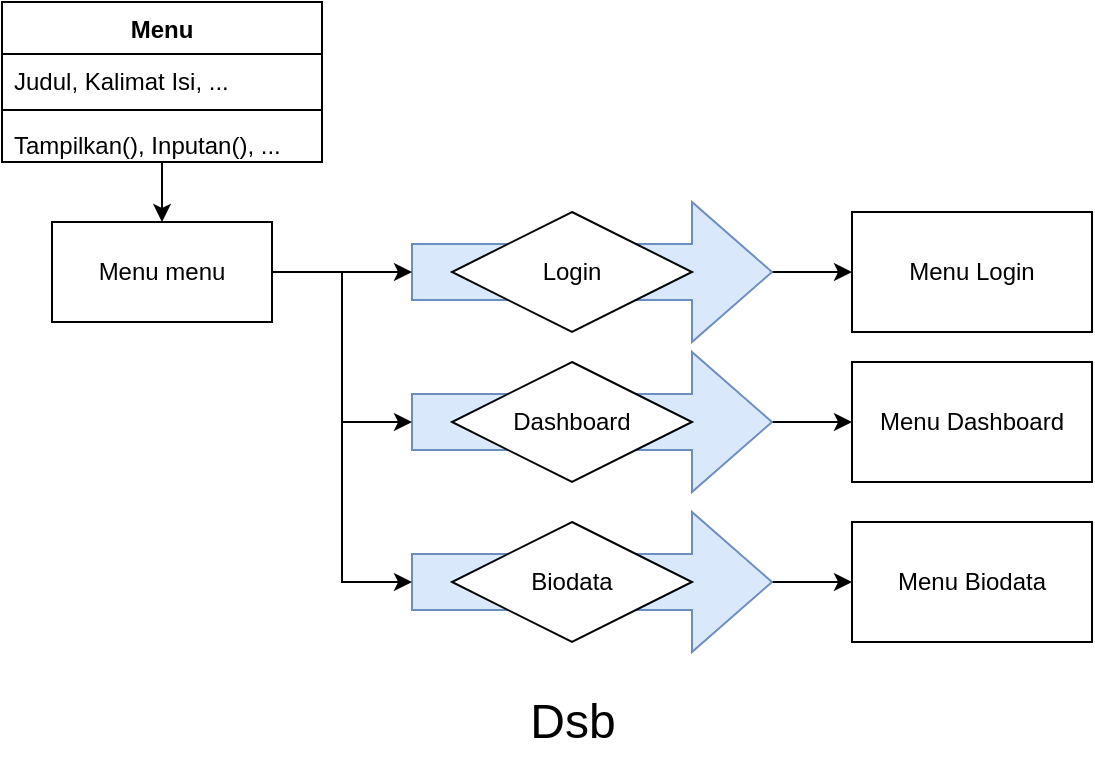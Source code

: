 <mxfile version="24.7.4">
  <diagram name="Page-1" id="2m1zQyBQIh7P-2sPe487">
    <mxGraphModel dx="733" dy="368" grid="1" gridSize="10" guides="1" tooltips="1" connect="1" arrows="1" fold="1" page="1" pageScale="1" pageWidth="850" pageHeight="1100" math="0" shadow="0">
      <root>
        <mxCell id="0" />
        <mxCell id="1" parent="0" />
        <mxCell id="BtSD0RnX7i3V4XZWgaUH-19" value="" style="edgeStyle=orthogonalEdgeStyle;rounded=0;orthogonalLoop=1;jettySize=auto;html=1;" edge="1" parent="1" source="BtSD0RnX7i3V4XZWgaUH-11" target="BtSD0RnX7i3V4XZWgaUH-18">
          <mxGeometry relative="1" as="geometry" />
        </mxCell>
        <mxCell id="BtSD0RnX7i3V4XZWgaUH-11" value="" style="html=1;shadow=0;dashed=0;align=center;verticalAlign=middle;shape=mxgraph.arrows2.arrow;dy=0.6;dx=40;notch=0;fillColor=#dae8fc;strokeColor=#6c8ebf;" vertex="1" parent="1">
          <mxGeometry x="420" y="180" width="180" height="70" as="geometry" />
        </mxCell>
        <mxCell id="BtSD0RnX7i3V4XZWgaUH-21" value="" style="edgeStyle=orthogonalEdgeStyle;rounded=0;orthogonalLoop=1;jettySize=auto;html=1;" edge="1" parent="1" source="BtSD0RnX7i3V4XZWgaUH-13" target="BtSD0RnX7i3V4XZWgaUH-20">
          <mxGeometry relative="1" as="geometry" />
        </mxCell>
        <mxCell id="BtSD0RnX7i3V4XZWgaUH-13" value="" style="html=1;shadow=0;dashed=0;align=center;verticalAlign=middle;shape=mxgraph.arrows2.arrow;dy=0.6;dx=40;notch=0;fillColor=#dae8fc;strokeColor=#6c8ebf;" vertex="1" parent="1">
          <mxGeometry x="420" y="255" width="180" height="70" as="geometry" />
        </mxCell>
        <mxCell id="BtSD0RnX7i3V4XZWgaUH-23" value="" style="edgeStyle=orthogonalEdgeStyle;rounded=0;orthogonalLoop=1;jettySize=auto;html=1;" edge="1" parent="1" source="BtSD0RnX7i3V4XZWgaUH-14" target="BtSD0RnX7i3V4XZWgaUH-22">
          <mxGeometry relative="1" as="geometry" />
        </mxCell>
        <mxCell id="BtSD0RnX7i3V4XZWgaUH-14" value="" style="html=1;shadow=0;dashed=0;align=center;verticalAlign=middle;shape=mxgraph.arrows2.arrow;dy=0.6;dx=40;notch=0;fillColor=#dae8fc;strokeColor=#6c8ebf;" vertex="1" parent="1">
          <mxGeometry x="420" y="335" width="180" height="70" as="geometry" />
        </mxCell>
        <mxCell id="BtSD0RnX7i3V4XZWgaUH-1" value="Menu menu " style="html=1;whiteSpace=wrap;" vertex="1" parent="1">
          <mxGeometry x="240" y="190" width="110" height="50" as="geometry" />
        </mxCell>
        <mxCell id="BtSD0RnX7i3V4XZWgaUH-3" value="Login" style="shape=rhombus;perimeter=rhombusPerimeter;whiteSpace=wrap;html=1;align=center;" vertex="1" parent="1">
          <mxGeometry x="440" y="185" width="120" height="60" as="geometry" />
        </mxCell>
        <mxCell id="BtSD0RnX7i3V4XZWgaUH-24" style="edgeStyle=orthogonalEdgeStyle;rounded=0;orthogonalLoop=1;jettySize=auto;html=1;exitX=0.5;exitY=1;exitDx=0;exitDy=0;entryX=0.5;entryY=0;entryDx=0;entryDy=0;" edge="1" parent="1" source="BtSD0RnX7i3V4XZWgaUH-4" target="BtSD0RnX7i3V4XZWgaUH-1">
          <mxGeometry relative="1" as="geometry" />
        </mxCell>
        <mxCell id="BtSD0RnX7i3V4XZWgaUH-4" value="Menu" style="swimlane;fontStyle=1;align=center;verticalAlign=top;childLayout=stackLayout;horizontal=1;startSize=26;horizontalStack=0;resizeParent=1;resizeParentMax=0;resizeLast=0;collapsible=1;marginBottom=0;whiteSpace=wrap;html=1;" vertex="1" parent="1">
          <mxGeometry x="215" y="80" width="160" height="80" as="geometry" />
        </mxCell>
        <mxCell id="BtSD0RnX7i3V4XZWgaUH-5" value="Judul, Kalimat Isi, ..." style="text;strokeColor=none;fillColor=none;align=left;verticalAlign=top;spacingLeft=4;spacingRight=4;overflow=hidden;rotatable=0;points=[[0,0.5],[1,0.5]];portConstraint=eastwest;whiteSpace=wrap;html=1;" vertex="1" parent="BtSD0RnX7i3V4XZWgaUH-4">
          <mxGeometry y="26" width="160" height="24" as="geometry" />
        </mxCell>
        <mxCell id="BtSD0RnX7i3V4XZWgaUH-6" value="" style="line;strokeWidth=1;fillColor=none;align=left;verticalAlign=middle;spacingTop=-1;spacingLeft=3;spacingRight=3;rotatable=0;labelPosition=right;points=[];portConstraint=eastwest;strokeColor=inherit;" vertex="1" parent="BtSD0RnX7i3V4XZWgaUH-4">
          <mxGeometry y="50" width="160" height="8" as="geometry" />
        </mxCell>
        <mxCell id="BtSD0RnX7i3V4XZWgaUH-7" value="Tampilkan(), Inputan(), ..." style="text;strokeColor=none;fillColor=none;align=left;verticalAlign=top;spacingLeft=4;spacingRight=4;overflow=hidden;rotatable=0;points=[[0,0.5],[1,0.5]];portConstraint=eastwest;whiteSpace=wrap;html=1;" vertex="1" parent="BtSD0RnX7i3V4XZWgaUH-4">
          <mxGeometry y="58" width="160" height="22" as="geometry" />
        </mxCell>
        <mxCell id="BtSD0RnX7i3V4XZWgaUH-9" value="Dashboard" style="shape=rhombus;perimeter=rhombusPerimeter;whiteSpace=wrap;html=1;align=center;" vertex="1" parent="1">
          <mxGeometry x="440" y="260" width="120" height="60" as="geometry" />
        </mxCell>
        <mxCell id="BtSD0RnX7i3V4XZWgaUH-10" value="Biodata" style="shape=rhombus;perimeter=rhombusPerimeter;whiteSpace=wrap;html=1;align=center;" vertex="1" parent="1">
          <mxGeometry x="440" y="340" width="120" height="60" as="geometry" />
        </mxCell>
        <mxCell id="BtSD0RnX7i3V4XZWgaUH-15" style="edgeStyle=orthogonalEdgeStyle;rounded=0;orthogonalLoop=1;jettySize=auto;html=1;exitX=1;exitY=0.5;exitDx=0;exitDy=0;entryX=0;entryY=0.5;entryDx=0;entryDy=0;entryPerimeter=0;" edge="1" parent="1" source="BtSD0RnX7i3V4XZWgaUH-1" target="BtSD0RnX7i3V4XZWgaUH-11">
          <mxGeometry relative="1" as="geometry">
            <Array as="points">
              <mxPoint x="370" y="215" />
              <mxPoint x="370" y="215" />
            </Array>
          </mxGeometry>
        </mxCell>
        <mxCell id="BtSD0RnX7i3V4XZWgaUH-16" style="edgeStyle=orthogonalEdgeStyle;rounded=0;orthogonalLoop=1;jettySize=auto;html=1;exitX=1;exitY=0.5;exitDx=0;exitDy=0;entryX=0;entryY=0.5;entryDx=0;entryDy=0;entryPerimeter=0;" edge="1" parent="1" source="BtSD0RnX7i3V4XZWgaUH-1" target="BtSD0RnX7i3V4XZWgaUH-13">
          <mxGeometry relative="1" as="geometry">
            <Array as="points">
              <mxPoint x="385" y="215" />
              <mxPoint x="385" y="290" />
            </Array>
          </mxGeometry>
        </mxCell>
        <mxCell id="BtSD0RnX7i3V4XZWgaUH-17" style="edgeStyle=orthogonalEdgeStyle;rounded=0;orthogonalLoop=1;jettySize=auto;html=1;exitX=1;exitY=0.5;exitDx=0;exitDy=0;entryX=0;entryY=0.5;entryDx=0;entryDy=0;entryPerimeter=0;" edge="1" parent="1" source="BtSD0RnX7i3V4XZWgaUH-1" target="BtSD0RnX7i3V4XZWgaUH-14">
          <mxGeometry relative="1" as="geometry" />
        </mxCell>
        <mxCell id="BtSD0RnX7i3V4XZWgaUH-18" value="Menu Login" style="whiteSpace=wrap;html=1;shadow=0;dashed=0;" vertex="1" parent="1">
          <mxGeometry x="640" y="185" width="120" height="60" as="geometry" />
        </mxCell>
        <mxCell id="BtSD0RnX7i3V4XZWgaUH-20" value="Menu Dashboard" style="whiteSpace=wrap;html=1;shadow=0;dashed=0;" vertex="1" parent="1">
          <mxGeometry x="640" y="260" width="120" height="60" as="geometry" />
        </mxCell>
        <mxCell id="BtSD0RnX7i3V4XZWgaUH-22" value="Menu Biodata" style="whiteSpace=wrap;html=1;shadow=0;dashed=0;" vertex="1" parent="1">
          <mxGeometry x="640" y="340" width="120" height="60" as="geometry" />
        </mxCell>
        <mxCell id="BtSD0RnX7i3V4XZWgaUH-25" value="Dsb" style="text;html=1;align=center;verticalAlign=middle;resizable=0;points=[];autosize=1;strokeColor=none;fillColor=none;fontSize=24;" vertex="1" parent="1">
          <mxGeometry x="465" y="420" width="70" height="40" as="geometry" />
        </mxCell>
      </root>
    </mxGraphModel>
  </diagram>
</mxfile>
